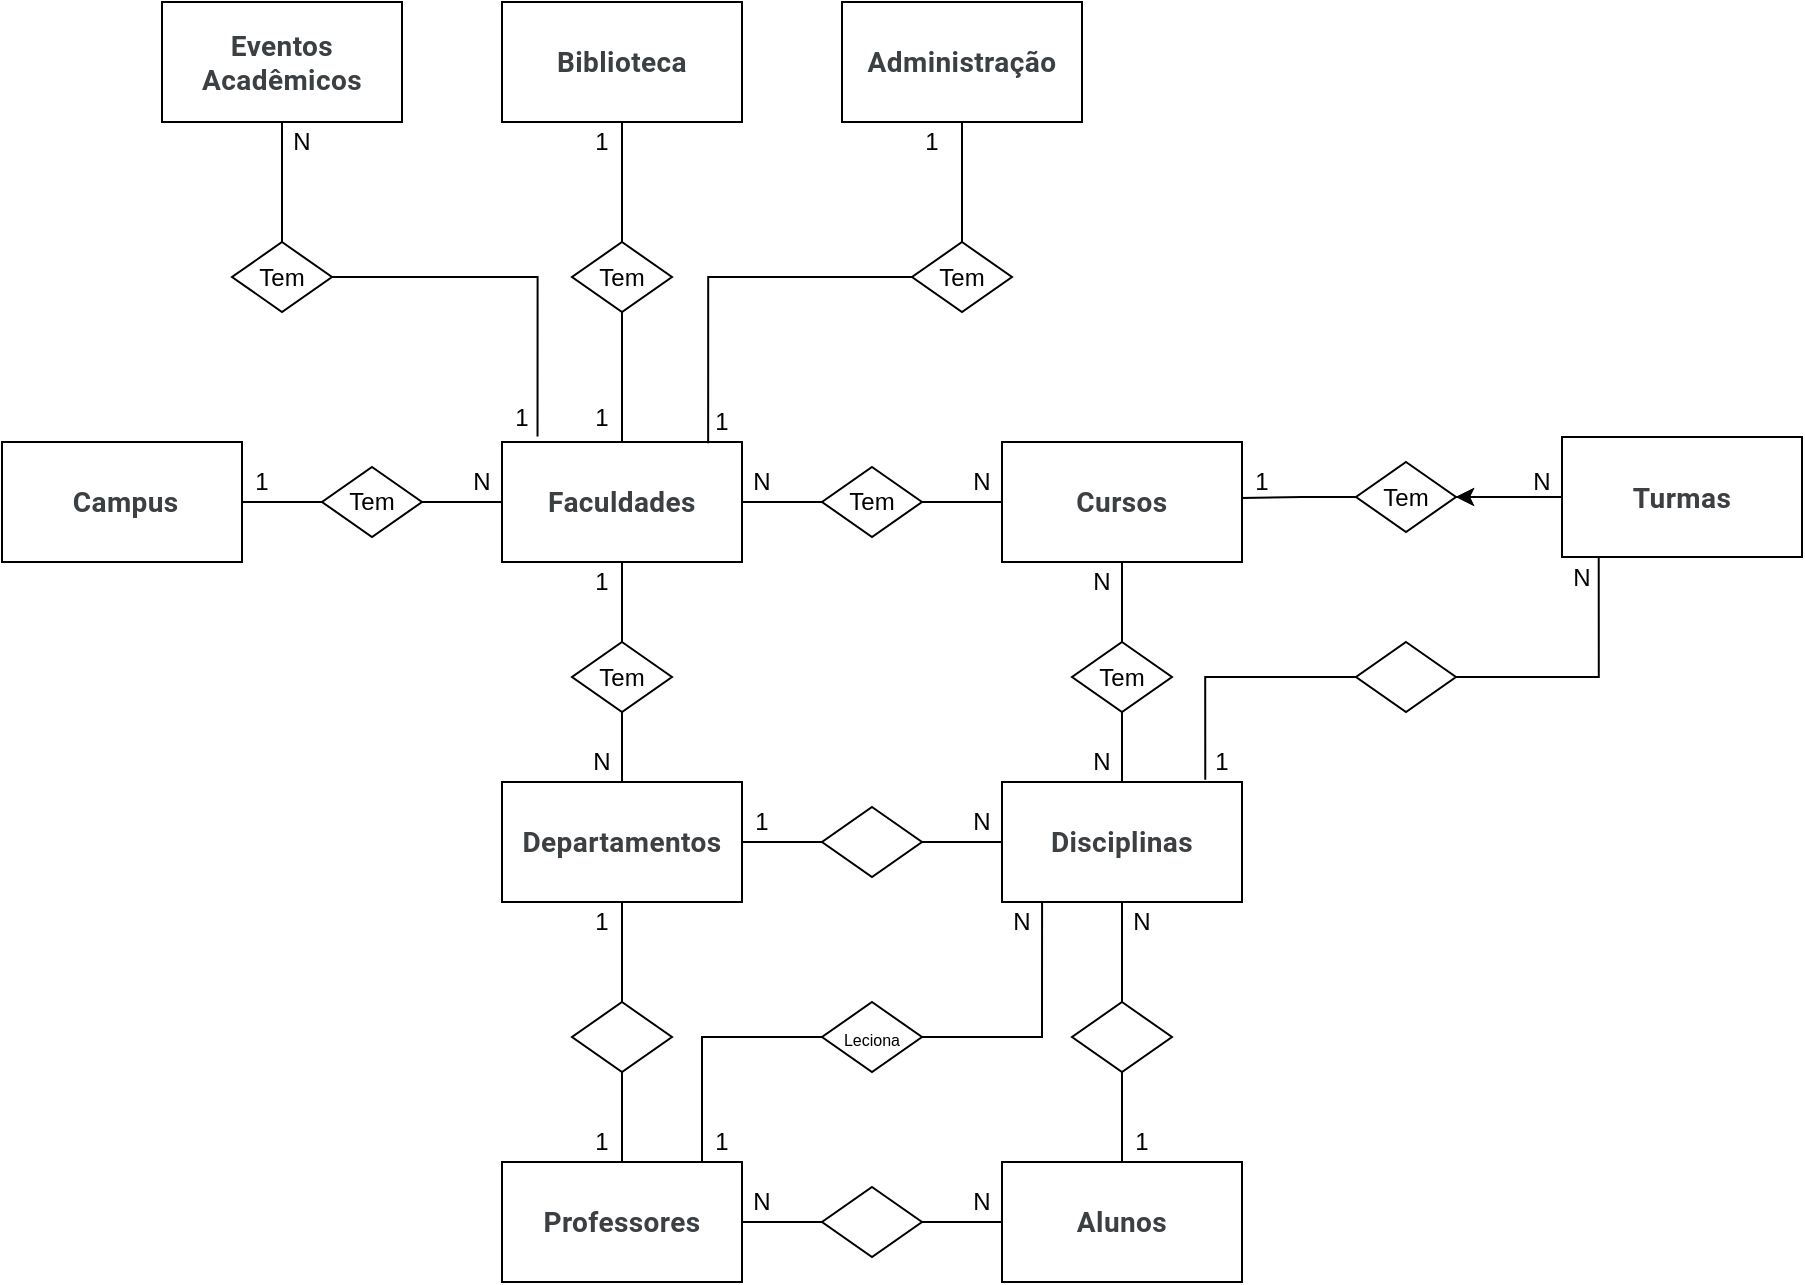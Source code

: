 <mxfile version="24.7.10">
  <diagram name="Página-1" id="S5G8_zqt5K8Ki9cH2cs7">
    <mxGraphModel dx="1858" dy="958" grid="1" gridSize="10" guides="1" tooltips="1" connect="1" arrows="1" fold="1" page="1" pageScale="1" pageWidth="827" pageHeight="1169" math="0" shadow="0">
      <root>
        <mxCell id="0" />
        <mxCell id="1" parent="0" />
        <mxCell id="e_4fx0ZrgVKR6o98eJWp-1" value="&lt;b style=&quot;-webkit-tap-highlight-color: transparent; color: rgb(60, 64, 67); font-family: Roboto, Arial, sans-serif; font-size: 14px; letter-spacing: 0.2px; text-align: start;&quot;&gt;&amp;nbsp;Campus&lt;/b&gt;" style="rounded=0;whiteSpace=wrap;html=1;" parent="1" vertex="1">
          <mxGeometry x="20" y="330" width="120" height="60" as="geometry" />
        </mxCell>
        <mxCell id="e_4fx0ZrgVKR6o98eJWp-2" value="&lt;b style=&quot;-webkit-tap-highlight-color: transparent; color: rgb(60, 64, 67); font-family: Roboto, Arial, sans-serif; font-size: 14px; letter-spacing: 0.2px; text-align: start;&quot;&gt;Faculdades&lt;/b&gt;" style="rounded=0;whiteSpace=wrap;html=1;" parent="1" vertex="1">
          <mxGeometry x="270" y="330" width="120" height="60" as="geometry" />
        </mxCell>
        <mxCell id="e_4fx0ZrgVKR6o98eJWp-25" value="" style="edgeStyle=orthogonalEdgeStyle;rounded=0;orthogonalLoop=1;jettySize=auto;html=1;endArrow=none;endFill=0;" parent="1" source="e_4fx0ZrgVKR6o98eJWp-3" target="e_4fx0ZrgVKR6o98eJWp-24" edge="1">
          <mxGeometry relative="1" as="geometry" />
        </mxCell>
        <mxCell id="e_4fx0ZrgVKR6o98eJWp-3" value="&lt;b style=&quot;-webkit-tap-highlight-color: transparent; color: rgb(60, 64, 67); font-family: Roboto, Arial, sans-serif; font-size: 14px; letter-spacing: 0.2px; text-align: start;&quot;&gt;Departamentos&lt;/b&gt;" style="rounded=0;whiteSpace=wrap;html=1;" parent="1" vertex="1">
          <mxGeometry x="270" y="500" width="120" height="60" as="geometry" />
        </mxCell>
        <mxCell id="e_4fx0ZrgVKR6o98eJWp-4" value="&lt;b style=&quot;-webkit-tap-highlight-color: transparent; color: rgb(60, 64, 67); font-family: Roboto, Arial, sans-serif; font-size: 14px; letter-spacing: 0.2px; text-align: start;&quot;&gt;Cursos&lt;/b&gt;" style="rounded=0;whiteSpace=wrap;html=1;" parent="1" vertex="1">
          <mxGeometry x="520" y="330" width="120" height="60" as="geometry" />
        </mxCell>
        <mxCell id="e_4fx0ZrgVKR6o98eJWp-5" value="&lt;b style=&quot;-webkit-tap-highlight-color: transparent; color: rgb(60, 64, 67); font-family: Roboto, Arial, sans-serif; font-size: 14px; letter-spacing: 0.2px; text-align: start;&quot;&gt;Disciplinas&lt;/b&gt;" style="rounded=0;whiteSpace=wrap;html=1;" parent="1" vertex="1">
          <mxGeometry x="520" y="500" width="120" height="60" as="geometry" />
        </mxCell>
        <mxCell id="e_4fx0ZrgVKR6o98eJWp-7" value="&lt;b style=&quot;-webkit-tap-highlight-color: transparent; color: rgb(60, 64, 67); font-family: Roboto, Arial, sans-serif; font-size: 14px; letter-spacing: 0.2px; text-align: start;&quot;&gt;Professores&lt;/b&gt;" style="rounded=0;whiteSpace=wrap;html=1;" parent="1" vertex="1">
          <mxGeometry x="270" y="690" width="120" height="60" as="geometry" />
        </mxCell>
        <mxCell id="e_4fx0ZrgVKR6o98eJWp-8" value="&lt;b style=&quot;-webkit-tap-highlight-color: transparent; color: rgb(60, 64, 67); font-family: Roboto, Arial, sans-serif; font-size: 14px; letter-spacing: 0.2px; text-align: start;&quot;&gt;Alunos&lt;/b&gt;" style="rounded=0;whiteSpace=wrap;html=1;" parent="1" vertex="1">
          <mxGeometry x="520" y="690" width="120" height="60" as="geometry" />
        </mxCell>
        <mxCell id="e_4fx0ZrgVKR6o98eJWp-85" value="" style="edgeStyle=orthogonalEdgeStyle;rounded=0;orthogonalLoop=1;jettySize=auto;html=1;" parent="1" source="e_4fx0ZrgVKR6o98eJWp-9" target="e_4fx0ZrgVKR6o98eJWp-36" edge="1">
          <mxGeometry relative="1" as="geometry" />
        </mxCell>
        <mxCell id="e_4fx0ZrgVKR6o98eJWp-86" value="" style="edgeStyle=orthogonalEdgeStyle;rounded=0;orthogonalLoop=1;jettySize=auto;html=1;" parent="1" source="e_4fx0ZrgVKR6o98eJWp-9" target="e_4fx0ZrgVKR6o98eJWp-36" edge="1">
          <mxGeometry relative="1" as="geometry" />
        </mxCell>
        <mxCell id="e_4fx0ZrgVKR6o98eJWp-9" value="&lt;b style=&quot;-webkit-tap-highlight-color: transparent; color: rgb(60, 64, 67); font-family: Roboto, Arial, sans-serif; font-size: 14px; letter-spacing: 0.2px; text-align: start;&quot;&gt;Turmas&lt;/b&gt;" style="rounded=0;whiteSpace=wrap;html=1;" parent="1" vertex="1">
          <mxGeometry x="800" y="327.5" width="120" height="60" as="geometry" />
        </mxCell>
        <mxCell id="e_4fx0ZrgVKR6o98eJWp-10" value="&lt;b style=&quot;-webkit-tap-highlight-color: transparent; color: rgb(60, 64, 67); font-family: Roboto, Arial, sans-serif; font-size: 14px; letter-spacing: 0.2px; text-align: start;&quot;&gt;Biblioteca&lt;/b&gt;" style="rounded=0;whiteSpace=wrap;html=1;" parent="1" vertex="1">
          <mxGeometry x="270" y="110" width="120" height="60" as="geometry" />
        </mxCell>
        <mxCell id="e_4fx0ZrgVKR6o98eJWp-12" value="&lt;b style=&quot;-webkit-tap-highlight-color: transparent; color: rgb(60, 64, 67); font-family: Roboto, Arial, sans-serif; font-size: 14px; letter-spacing: 0.2px; text-align: start;&quot;&gt;Administração&lt;/b&gt;" style="rounded=0;whiteSpace=wrap;html=1;" parent="1" vertex="1">
          <mxGeometry x="440" y="110" width="120" height="60" as="geometry" />
        </mxCell>
        <mxCell id="e_4fx0ZrgVKR6o98eJWp-13" value="&lt;b style=&quot;-webkit-tap-highlight-color: transparent; color: rgb(60, 64, 67); font-family: Roboto, Arial, sans-serif; font-size: 14px; letter-spacing: 0.2px; text-align: start;&quot;&gt;Eventos Acadêmicos&lt;/b&gt;" style="rounded=0;whiteSpace=wrap;html=1;" parent="1" vertex="1">
          <mxGeometry x="100" y="110" width="120" height="60" as="geometry" />
        </mxCell>
        <mxCell id="e_4fx0ZrgVKR6o98eJWp-15" value="" style="edgeStyle=orthogonalEdgeStyle;rounded=0;orthogonalLoop=1;jettySize=auto;html=1;endArrow=none;endFill=0;" parent="1" source="e_4fx0ZrgVKR6o98eJWp-14" target="e_4fx0ZrgVKR6o98eJWp-1" edge="1">
          <mxGeometry relative="1" as="geometry" />
        </mxCell>
        <mxCell id="e_4fx0ZrgVKR6o98eJWp-16" value="" style="edgeStyle=orthogonalEdgeStyle;rounded=0;orthogonalLoop=1;jettySize=auto;html=1;endArrow=none;endFill=0;" parent="1" source="e_4fx0ZrgVKR6o98eJWp-14" target="e_4fx0ZrgVKR6o98eJWp-2" edge="1">
          <mxGeometry relative="1" as="geometry" />
        </mxCell>
        <mxCell id="e_4fx0ZrgVKR6o98eJWp-14" value="Tem" style="rhombus;whiteSpace=wrap;html=1;" parent="1" vertex="1">
          <mxGeometry x="180" y="342.5" width="50" height="35" as="geometry" />
        </mxCell>
        <mxCell id="e_4fx0ZrgVKR6o98eJWp-17" value="1" style="text;html=1;align=center;verticalAlign=middle;whiteSpace=wrap;rounded=0;" parent="1" vertex="1">
          <mxGeometry x="140" y="340" width="20" height="20" as="geometry" />
        </mxCell>
        <mxCell id="e_4fx0ZrgVKR6o98eJWp-18" value="N" style="text;html=1;align=center;verticalAlign=middle;whiteSpace=wrap;rounded=0;" parent="1" vertex="1">
          <mxGeometry x="250" y="340" width="20" height="20" as="geometry" />
        </mxCell>
        <mxCell id="e_4fx0ZrgVKR6o98eJWp-20" value="" style="edgeStyle=orthogonalEdgeStyle;rounded=0;orthogonalLoop=1;jettySize=auto;html=1;endArrow=none;endFill=0;" parent="1" source="e_4fx0ZrgVKR6o98eJWp-19" target="e_4fx0ZrgVKR6o98eJWp-2" edge="1">
          <mxGeometry relative="1" as="geometry" />
        </mxCell>
        <mxCell id="e_4fx0ZrgVKR6o98eJWp-21" value="" style="edgeStyle=orthogonalEdgeStyle;rounded=0;orthogonalLoop=1;jettySize=auto;html=1;endArrow=none;endFill=0;" parent="1" source="e_4fx0ZrgVKR6o98eJWp-19" target="e_4fx0ZrgVKR6o98eJWp-4" edge="1">
          <mxGeometry relative="1" as="geometry" />
        </mxCell>
        <mxCell id="e_4fx0ZrgVKR6o98eJWp-19" value="Tem" style="rhombus;whiteSpace=wrap;html=1;" parent="1" vertex="1">
          <mxGeometry x="430" y="342.5" width="50" height="35" as="geometry" />
        </mxCell>
        <mxCell id="e_4fx0ZrgVKR6o98eJWp-22" value="N" style="text;html=1;align=center;verticalAlign=middle;whiteSpace=wrap;rounded=0;" parent="1" vertex="1">
          <mxGeometry x="390" y="340" width="20" height="20" as="geometry" />
        </mxCell>
        <mxCell id="e_4fx0ZrgVKR6o98eJWp-23" value="N" style="text;html=1;align=center;verticalAlign=middle;whiteSpace=wrap;rounded=0;" parent="1" vertex="1">
          <mxGeometry x="500" y="340" width="20" height="20" as="geometry" />
        </mxCell>
        <mxCell id="e_4fx0ZrgVKR6o98eJWp-26" value="" style="edgeStyle=orthogonalEdgeStyle;rounded=0;orthogonalLoop=1;jettySize=auto;html=1;endArrow=none;endFill=0;" parent="1" source="e_4fx0ZrgVKR6o98eJWp-24" target="e_4fx0ZrgVKR6o98eJWp-2" edge="1">
          <mxGeometry relative="1" as="geometry" />
        </mxCell>
        <mxCell id="e_4fx0ZrgVKR6o98eJWp-24" value="Tem" style="rhombus;whiteSpace=wrap;html=1;" parent="1" vertex="1">
          <mxGeometry x="305" y="430" width="50" height="35" as="geometry" />
        </mxCell>
        <mxCell id="e_4fx0ZrgVKR6o98eJWp-27" value="1" style="text;html=1;align=center;verticalAlign=middle;whiteSpace=wrap;rounded=0;" parent="1" vertex="1">
          <mxGeometry x="310" y="390" width="20" height="20" as="geometry" />
        </mxCell>
        <mxCell id="e_4fx0ZrgVKR6o98eJWp-28" value="N" style="text;html=1;align=center;verticalAlign=middle;whiteSpace=wrap;rounded=0;" parent="1" vertex="1">
          <mxGeometry x="310" y="480" width="20" height="20" as="geometry" />
        </mxCell>
        <mxCell id="e_4fx0ZrgVKR6o98eJWp-39" value="" style="edgeStyle=orthogonalEdgeStyle;rounded=0;orthogonalLoop=1;jettySize=auto;html=1;endArrow=none;endFill=0;" parent="1" source="e_4fx0ZrgVKR6o98eJWp-36" target="e_4fx0ZrgVKR6o98eJWp-9" edge="1">
          <mxGeometry relative="1" as="geometry" />
        </mxCell>
        <mxCell id="e_4fx0ZrgVKR6o98eJWp-42" value="" style="edgeStyle=orthogonalEdgeStyle;rounded=0;orthogonalLoop=1;jettySize=auto;html=1;endArrow=none;endFill=0;entryX=1;entryY=0.5;entryDx=0;entryDy=0;" parent="1" source="e_4fx0ZrgVKR6o98eJWp-36" target="e_4fx0ZrgVKR6o98eJWp-4" edge="1">
          <mxGeometry relative="1" as="geometry">
            <Array as="points">
              <mxPoint x="670" y="358" />
              <mxPoint x="640" y="358" />
            </Array>
          </mxGeometry>
        </mxCell>
        <mxCell id="e_4fx0ZrgVKR6o98eJWp-36" value="Tem" style="rhombus;whiteSpace=wrap;html=1;" parent="1" vertex="1">
          <mxGeometry x="697" y="340" width="50" height="35" as="geometry" />
        </mxCell>
        <mxCell id="e_4fx0ZrgVKR6o98eJWp-37" value="1" style="text;html=1;align=center;verticalAlign=middle;whiteSpace=wrap;rounded=0;" parent="1" vertex="1">
          <mxGeometry x="640" y="340" width="20" height="20" as="geometry" />
        </mxCell>
        <mxCell id="e_4fx0ZrgVKR6o98eJWp-38" value="N" style="text;html=1;align=center;verticalAlign=middle;whiteSpace=wrap;rounded=0;" parent="1" vertex="1">
          <mxGeometry x="780" y="340" width="20" height="20" as="geometry" />
        </mxCell>
        <mxCell id="e_4fx0ZrgVKR6o98eJWp-44" value="" style="edgeStyle=orthogonalEdgeStyle;rounded=0;orthogonalLoop=1;jettySize=auto;html=1;endArrow=none;endFill=0;" parent="1" source="e_4fx0ZrgVKR6o98eJWp-43" target="e_4fx0ZrgVKR6o98eJWp-5" edge="1">
          <mxGeometry relative="1" as="geometry" />
        </mxCell>
        <mxCell id="e_4fx0ZrgVKR6o98eJWp-46" style="edgeStyle=orthogonalEdgeStyle;rounded=0;orthogonalLoop=1;jettySize=auto;html=1;entryX=1;entryY=0.5;entryDx=0;entryDy=0;endArrow=none;endFill=0;" parent="1" source="e_4fx0ZrgVKR6o98eJWp-43" target="e_4fx0ZrgVKR6o98eJWp-3" edge="1">
          <mxGeometry relative="1" as="geometry" />
        </mxCell>
        <mxCell id="e_4fx0ZrgVKR6o98eJWp-43" value="" style="rhombus;whiteSpace=wrap;html=1;" parent="1" vertex="1">
          <mxGeometry x="430" y="512.5" width="50" height="35" as="geometry" />
        </mxCell>
        <mxCell id="e_4fx0ZrgVKR6o98eJWp-47" value="1" style="text;html=1;align=center;verticalAlign=middle;whiteSpace=wrap;rounded=0;" parent="1" vertex="1">
          <mxGeometry x="390" y="510" width="20" height="20" as="geometry" />
        </mxCell>
        <mxCell id="e_4fx0ZrgVKR6o98eJWp-48" value="N" style="text;html=1;align=center;verticalAlign=middle;whiteSpace=wrap;rounded=0;" parent="1" vertex="1">
          <mxGeometry x="500" y="510" width="20" height="20" as="geometry" />
        </mxCell>
        <mxCell id="e_4fx0ZrgVKR6o98eJWp-50" value="" style="edgeStyle=orthogonalEdgeStyle;rounded=0;orthogonalLoop=1;jettySize=auto;html=1;endArrow=none;endFill=0;" parent="1" source="e_4fx0ZrgVKR6o98eJWp-49" target="e_4fx0ZrgVKR6o98eJWp-4" edge="1">
          <mxGeometry relative="1" as="geometry" />
        </mxCell>
        <mxCell id="e_4fx0ZrgVKR6o98eJWp-51" value="" style="edgeStyle=orthogonalEdgeStyle;rounded=0;orthogonalLoop=1;jettySize=auto;html=1;endArrow=none;endFill=0;" parent="1" source="e_4fx0ZrgVKR6o98eJWp-49" target="e_4fx0ZrgVKR6o98eJWp-5" edge="1">
          <mxGeometry relative="1" as="geometry" />
        </mxCell>
        <mxCell id="e_4fx0ZrgVKR6o98eJWp-49" value="Tem" style="rhombus;whiteSpace=wrap;html=1;" parent="1" vertex="1">
          <mxGeometry x="555" y="430" width="50" height="35" as="geometry" />
        </mxCell>
        <mxCell id="e_4fx0ZrgVKR6o98eJWp-52" value="N" style="text;html=1;align=center;verticalAlign=middle;whiteSpace=wrap;rounded=0;" parent="1" vertex="1">
          <mxGeometry x="560" y="480" width="20" height="20" as="geometry" />
        </mxCell>
        <mxCell id="e_4fx0ZrgVKR6o98eJWp-55" value="N" style="text;html=1;align=center;verticalAlign=middle;whiteSpace=wrap;rounded=0;" parent="1" vertex="1">
          <mxGeometry x="560" y="390" width="20" height="20" as="geometry" />
        </mxCell>
        <mxCell id="e_4fx0ZrgVKR6o98eJWp-58" style="edgeStyle=orthogonalEdgeStyle;rounded=0;orthogonalLoop=1;jettySize=auto;html=1;entryX=0.5;entryY=1;entryDx=0;entryDy=0;endArrow=none;endFill=0;" parent="1" source="e_4fx0ZrgVKR6o98eJWp-56" target="e_4fx0ZrgVKR6o98eJWp-3" edge="1">
          <mxGeometry relative="1" as="geometry" />
        </mxCell>
        <mxCell id="e_4fx0ZrgVKR6o98eJWp-59" value="" style="edgeStyle=orthogonalEdgeStyle;rounded=0;orthogonalLoop=1;jettySize=auto;html=1;endArrow=none;endFill=0;" parent="1" source="e_4fx0ZrgVKR6o98eJWp-56" target="e_4fx0ZrgVKR6o98eJWp-7" edge="1">
          <mxGeometry relative="1" as="geometry" />
        </mxCell>
        <mxCell id="e_4fx0ZrgVKR6o98eJWp-56" value="" style="rhombus;whiteSpace=wrap;html=1;" parent="1" vertex="1">
          <mxGeometry x="305" y="610" width="50" height="35" as="geometry" />
        </mxCell>
        <mxCell id="e_4fx0ZrgVKR6o98eJWp-60" value="1" style="text;html=1;align=center;verticalAlign=middle;whiteSpace=wrap;rounded=0;" parent="1" vertex="1">
          <mxGeometry x="310" y="670" width="20" height="20" as="geometry" />
        </mxCell>
        <mxCell id="e_4fx0ZrgVKR6o98eJWp-61" value="1" style="text;html=1;align=center;verticalAlign=middle;whiteSpace=wrap;rounded=0;" parent="1" vertex="1">
          <mxGeometry x="310" y="560" width="20" height="20" as="geometry" />
        </mxCell>
        <mxCell id="e_4fx0ZrgVKR6o98eJWp-64" style="edgeStyle=orthogonalEdgeStyle;rounded=0;orthogonalLoop=1;jettySize=auto;html=1;entryX=0.75;entryY=0;entryDx=0;entryDy=0;endArrow=none;endFill=0;" parent="1" edge="1">
          <mxGeometry relative="1" as="geometry">
            <mxPoint x="440.009" y="627.494" as="sourcePoint" />
            <mxPoint x="370" y="690" as="targetPoint" />
            <Array as="points">
              <mxPoint x="370" y="627" />
            </Array>
          </mxGeometry>
        </mxCell>
        <mxCell id="e_4fx0ZrgVKR6o98eJWp-62" value="&lt;font style=&quot;font-size: 8px;&quot;&gt;Leciona&lt;/font&gt;" style="rhombus;whiteSpace=wrap;html=1;" parent="1" vertex="1">
          <mxGeometry x="430" y="610" width="50" height="35" as="geometry" />
        </mxCell>
        <mxCell id="e_4fx0ZrgVKR6o98eJWp-65" style="edgeStyle=orthogonalEdgeStyle;rounded=0;orthogonalLoop=1;jettySize=auto;html=1;entryX=0.167;entryY=1;entryDx=0;entryDy=0;entryPerimeter=0;endArrow=none;endFill=0;" parent="1" source="e_4fx0ZrgVKR6o98eJWp-62" target="e_4fx0ZrgVKR6o98eJWp-5" edge="1">
          <mxGeometry relative="1" as="geometry" />
        </mxCell>
        <mxCell id="e_4fx0ZrgVKR6o98eJWp-66" value="1" style="text;html=1;align=center;verticalAlign=middle;whiteSpace=wrap;rounded=0;" parent="1" vertex="1">
          <mxGeometry x="370" y="670" width="20" height="20" as="geometry" />
        </mxCell>
        <mxCell id="e_4fx0ZrgVKR6o98eJWp-67" value="N" style="text;html=1;align=center;verticalAlign=middle;whiteSpace=wrap;rounded=0;" parent="1" vertex="1">
          <mxGeometry x="520" y="560" width="20" height="20" as="geometry" />
        </mxCell>
        <mxCell id="e_4fx0ZrgVKR6o98eJWp-69" style="edgeStyle=orthogonalEdgeStyle;rounded=0;orthogonalLoop=1;jettySize=auto;html=1;entryX=1;entryY=0.5;entryDx=0;entryDy=0;endArrow=none;endFill=0;" parent="1" source="e_4fx0ZrgVKR6o98eJWp-68" target="e_4fx0ZrgVKR6o98eJWp-7" edge="1">
          <mxGeometry relative="1" as="geometry" />
        </mxCell>
        <mxCell id="e_4fx0ZrgVKR6o98eJWp-70" style="rounded=0;orthogonalLoop=1;jettySize=auto;html=1;exitX=1;exitY=0.5;exitDx=0;exitDy=0;entryX=0;entryY=0.5;entryDx=0;entryDy=0;endArrow=none;endFill=0;" parent="1" source="e_4fx0ZrgVKR6o98eJWp-68" target="e_4fx0ZrgVKR6o98eJWp-8" edge="1">
          <mxGeometry relative="1" as="geometry" />
        </mxCell>
        <mxCell id="e_4fx0ZrgVKR6o98eJWp-68" value="" style="rhombus;whiteSpace=wrap;html=1;" parent="1" vertex="1">
          <mxGeometry x="430" y="702.5" width="50" height="35" as="geometry" />
        </mxCell>
        <mxCell id="e_4fx0ZrgVKR6o98eJWp-71" value="N" style="text;html=1;align=center;verticalAlign=middle;whiteSpace=wrap;rounded=0;" parent="1" vertex="1">
          <mxGeometry x="390" y="699.5" width="20" height="20" as="geometry" />
        </mxCell>
        <mxCell id="e_4fx0ZrgVKR6o98eJWp-72" value="N" style="text;html=1;align=center;verticalAlign=middle;whiteSpace=wrap;rounded=0;" parent="1" vertex="1">
          <mxGeometry x="500" y="699.5" width="20" height="20" as="geometry" />
        </mxCell>
        <mxCell id="e_4fx0ZrgVKR6o98eJWp-75" style="edgeStyle=orthogonalEdgeStyle;rounded=0;orthogonalLoop=1;jettySize=auto;html=1;entryX=0.5;entryY=0;entryDx=0;entryDy=0;endArrow=none;endFill=0;" parent="1" source="e_4fx0ZrgVKR6o98eJWp-74" target="e_4fx0ZrgVKR6o98eJWp-8" edge="1">
          <mxGeometry relative="1" as="geometry" />
        </mxCell>
        <mxCell id="e_4fx0ZrgVKR6o98eJWp-76" style="edgeStyle=orthogonalEdgeStyle;rounded=0;orthogonalLoop=1;jettySize=auto;html=1;entryX=0.5;entryY=1;entryDx=0;entryDy=0;endArrow=none;endFill=0;" parent="1" source="e_4fx0ZrgVKR6o98eJWp-74" target="e_4fx0ZrgVKR6o98eJWp-5" edge="1">
          <mxGeometry relative="1" as="geometry" />
        </mxCell>
        <mxCell id="e_4fx0ZrgVKR6o98eJWp-74" value="" style="rhombus;whiteSpace=wrap;html=1;" parent="1" vertex="1">
          <mxGeometry x="555" y="610" width="50" height="35" as="geometry" />
        </mxCell>
        <mxCell id="e_4fx0ZrgVKR6o98eJWp-77" value="1" style="text;html=1;align=center;verticalAlign=middle;whiteSpace=wrap;rounded=0;" parent="1" vertex="1">
          <mxGeometry x="580" y="670" width="20" height="20" as="geometry" />
        </mxCell>
        <mxCell id="e_4fx0ZrgVKR6o98eJWp-78" value="N" style="text;html=1;align=center;verticalAlign=middle;whiteSpace=wrap;rounded=0;" parent="1" vertex="1">
          <mxGeometry x="580" y="560" width="20" height="20" as="geometry" />
        </mxCell>
        <mxCell id="e_4fx0ZrgVKR6o98eJWp-81" value="" style="rhombus;whiteSpace=wrap;html=1;" parent="1" vertex="1">
          <mxGeometry x="697" y="430" width="50" height="35" as="geometry" />
        </mxCell>
        <mxCell id="e_4fx0ZrgVKR6o98eJWp-82" style="edgeStyle=orthogonalEdgeStyle;rounded=0;orthogonalLoop=1;jettySize=auto;html=1;entryX=0.153;entryY=1.002;entryDx=0;entryDy=0;entryPerimeter=0;endArrow=none;endFill=0;" parent="1" source="e_4fx0ZrgVKR6o98eJWp-81" target="e_4fx0ZrgVKR6o98eJWp-9" edge="1">
          <mxGeometry relative="1" as="geometry" />
        </mxCell>
        <mxCell id="e_4fx0ZrgVKR6o98eJWp-83" style="edgeStyle=orthogonalEdgeStyle;rounded=0;orthogonalLoop=1;jettySize=auto;html=1;entryX=0.847;entryY=-0.019;entryDx=0;entryDy=0;entryPerimeter=0;endArrow=none;endFill=0;" parent="1" source="e_4fx0ZrgVKR6o98eJWp-81" target="e_4fx0ZrgVKR6o98eJWp-5" edge="1">
          <mxGeometry relative="1" as="geometry" />
        </mxCell>
        <mxCell id="e_4fx0ZrgVKR6o98eJWp-84" value="1" style="text;html=1;align=center;verticalAlign=middle;whiteSpace=wrap;rounded=0;" parent="1" vertex="1">
          <mxGeometry x="620" y="480" width="20" height="20" as="geometry" />
        </mxCell>
        <mxCell id="e_4fx0ZrgVKR6o98eJWp-87" value="N" style="text;html=1;align=center;verticalAlign=middle;whiteSpace=wrap;rounded=0;" parent="1" vertex="1">
          <mxGeometry x="800" y="387.5" width="20" height="20" as="geometry" />
        </mxCell>
        <mxCell id="H1fN4fulN-GAYaqD0Phw-3" style="edgeStyle=orthogonalEdgeStyle;rounded=0;orthogonalLoop=1;jettySize=auto;html=1;entryX=0.5;entryY=0;entryDx=0;entryDy=0;endArrow=none;endFill=0;" edge="1" parent="1" source="e_4fx0ZrgVKR6o98eJWp-90" target="e_4fx0ZrgVKR6o98eJWp-2">
          <mxGeometry relative="1" as="geometry" />
        </mxCell>
        <mxCell id="H1fN4fulN-GAYaqD0Phw-4" style="edgeStyle=orthogonalEdgeStyle;rounded=0;orthogonalLoop=1;jettySize=auto;html=1;entryX=0.5;entryY=1;entryDx=0;entryDy=0;endArrow=none;endFill=0;" edge="1" parent="1" source="e_4fx0ZrgVKR6o98eJWp-90" target="e_4fx0ZrgVKR6o98eJWp-10">
          <mxGeometry relative="1" as="geometry" />
        </mxCell>
        <mxCell id="e_4fx0ZrgVKR6o98eJWp-90" value="Tem" style="rhombus;whiteSpace=wrap;html=1;" parent="1" vertex="1">
          <mxGeometry x="305" y="230" width="50" height="35" as="geometry" />
        </mxCell>
        <mxCell id="e_4fx0ZrgVKR6o98eJWp-98" value="1" style="text;html=1;align=center;verticalAlign=middle;whiteSpace=wrap;rounded=0;" parent="1" vertex="1">
          <mxGeometry x="310" y="170" width="20" height="20" as="geometry" />
        </mxCell>
        <mxCell id="H1fN4fulN-GAYaqD0Phw-5" value="1" style="text;html=1;align=center;verticalAlign=middle;whiteSpace=wrap;rounded=0;" vertex="1" parent="1">
          <mxGeometry x="310" y="307.5" width="20" height="20" as="geometry" />
        </mxCell>
        <mxCell id="H1fN4fulN-GAYaqD0Phw-7" value="" style="edgeStyle=orthogonalEdgeStyle;rounded=0;orthogonalLoop=1;jettySize=auto;html=1;endArrow=none;endFill=0;" edge="1" parent="1" source="H1fN4fulN-GAYaqD0Phw-6" target="e_4fx0ZrgVKR6o98eJWp-12">
          <mxGeometry relative="1" as="geometry" />
        </mxCell>
        <mxCell id="H1fN4fulN-GAYaqD0Phw-8" style="edgeStyle=orthogonalEdgeStyle;rounded=0;orthogonalLoop=1;jettySize=auto;html=1;entryX=0.859;entryY=0.011;entryDx=0;entryDy=0;endArrow=none;endFill=0;entryPerimeter=0;" edge="1" parent="1" source="H1fN4fulN-GAYaqD0Phw-6" target="e_4fx0ZrgVKR6o98eJWp-2">
          <mxGeometry relative="1" as="geometry" />
        </mxCell>
        <mxCell id="H1fN4fulN-GAYaqD0Phw-6" value="Tem" style="rhombus;whiteSpace=wrap;html=1;" vertex="1" parent="1">
          <mxGeometry x="475" y="230" width="50" height="35" as="geometry" />
        </mxCell>
        <mxCell id="H1fN4fulN-GAYaqD0Phw-9" value="1" style="text;html=1;align=center;verticalAlign=middle;whiteSpace=wrap;rounded=0;" vertex="1" parent="1">
          <mxGeometry x="475" y="170" width="20" height="20" as="geometry" />
        </mxCell>
        <mxCell id="H1fN4fulN-GAYaqD0Phw-10" value="1" style="text;html=1;align=center;verticalAlign=middle;whiteSpace=wrap;rounded=0;" vertex="1" parent="1">
          <mxGeometry x="370" y="310" width="20" height="20" as="geometry" />
        </mxCell>
        <mxCell id="H1fN4fulN-GAYaqD0Phw-13" style="edgeStyle=orthogonalEdgeStyle;rounded=0;orthogonalLoop=1;jettySize=auto;html=1;entryX=0.5;entryY=1;entryDx=0;entryDy=0;endArrow=none;endFill=0;" edge="1" parent="1" source="H1fN4fulN-GAYaqD0Phw-12" target="e_4fx0ZrgVKR6o98eJWp-13">
          <mxGeometry relative="1" as="geometry" />
        </mxCell>
        <mxCell id="H1fN4fulN-GAYaqD0Phw-12" value="Tem" style="rhombus;whiteSpace=wrap;html=1;" vertex="1" parent="1">
          <mxGeometry x="135" y="230" width="50" height="35" as="geometry" />
        </mxCell>
        <mxCell id="H1fN4fulN-GAYaqD0Phw-14" style="edgeStyle=orthogonalEdgeStyle;rounded=0;orthogonalLoop=1;jettySize=auto;html=1;entryX=0.148;entryY=-0.045;entryDx=0;entryDy=0;entryPerimeter=0;endArrow=none;endFill=0;" edge="1" parent="1" source="H1fN4fulN-GAYaqD0Phw-12" target="e_4fx0ZrgVKR6o98eJWp-2">
          <mxGeometry relative="1" as="geometry" />
        </mxCell>
        <mxCell id="H1fN4fulN-GAYaqD0Phw-15" value="1" style="text;html=1;align=center;verticalAlign=middle;whiteSpace=wrap;rounded=0;" vertex="1" parent="1">
          <mxGeometry x="270" y="307.5" width="20" height="20" as="geometry" />
        </mxCell>
        <mxCell id="H1fN4fulN-GAYaqD0Phw-16" value="N" style="text;html=1;align=center;verticalAlign=middle;whiteSpace=wrap;rounded=0;" vertex="1" parent="1">
          <mxGeometry x="160" y="170" width="20" height="20" as="geometry" />
        </mxCell>
      </root>
    </mxGraphModel>
  </diagram>
</mxfile>
